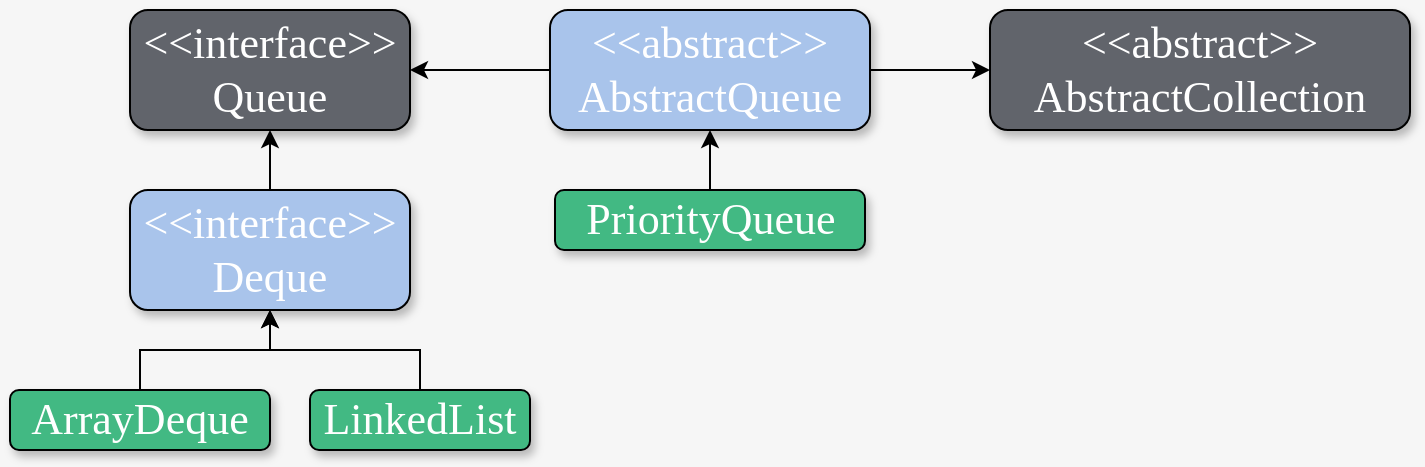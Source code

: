 <mxfile version="13.5.7" type="device"><diagram id="jxCZHsXCfM-JFg_yTCje" name="第 1 页"><mxGraphModel dx="1024" dy="592" grid="1" gridSize="10" guides="1" tooltips="1" connect="1" arrows="1" fold="1" page="1" pageScale="1" pageWidth="827" pageHeight="1169" background="#F6F6F6" math="0" shadow="0"><root><mxCell id="0"/><mxCell id="1" parent="0"/><mxCell id="c62zR44gUDg5TlkGDcy7-1" style="edgeStyle=orthogonalEdgeStyle;rounded=0;orthogonalLoop=1;jettySize=auto;html=1;exitX=1;exitY=0.5;exitDx=0;exitDy=0;entryX=0;entryY=0.5;entryDx=0;entryDy=0;" parent="1" source="c62zR44gUDg5TlkGDcy7-3" target="c62zR44gUDg5TlkGDcy7-5" edge="1"><mxGeometry relative="1" as="geometry"/></mxCell><mxCell id="c62zR44gUDg5TlkGDcy7-2" style="edgeStyle=orthogonalEdgeStyle;rounded=0;orthogonalLoop=1;jettySize=auto;html=1;exitX=0;exitY=0.5;exitDx=0;exitDy=0;entryX=1;entryY=0.5;entryDx=0;entryDy=0;" parent="1" source="c62zR44gUDg5TlkGDcy7-3" target="c62zR44gUDg5TlkGDcy7-4" edge="1"><mxGeometry relative="1" as="geometry"/></mxCell><mxCell id="c62zR44gUDg5TlkGDcy7-3" value="&lt;font style=&quot;font-size: 22px&quot;&gt;&amp;lt;&amp;lt;abstract&amp;gt;&amp;gt;&lt;br&gt;AbstractQueue&lt;/font&gt;" style="text;html=1;strokeColor=#000000;fillColor=#A9C4EB;align=center;verticalAlign=middle;whiteSpace=wrap;rounded=1;shadow=1;fontFamily=Comic Sans MS;fontColor=#FFFFFF;" parent="1" vertex="1"><mxGeometry x="290" y="90" width="160" height="60" as="geometry"/></mxCell><mxCell id="c62zR44gUDg5TlkGDcy7-4" value="&lt;font style=&quot;font-size: 22px&quot;&gt;&amp;lt;&amp;lt;interface&amp;gt;&amp;gt;&lt;br&gt;Queue&lt;/font&gt;" style="text;html=1;strokeColor=#000000;fillColor=#61646B;align=center;verticalAlign=middle;whiteSpace=wrap;rounded=1;shadow=1;fontFamily=Comic Sans MS;fontColor=#FFFFFF;" parent="1" vertex="1"><mxGeometry x="80" y="90" width="140" height="60" as="geometry"/></mxCell><mxCell id="c62zR44gUDg5TlkGDcy7-5" value="&lt;font style=&quot;font-size: 22px&quot;&gt;&amp;lt;&amp;lt;abstract&amp;gt;&amp;gt;&lt;br&gt;AbstractCollection&lt;/font&gt;" style="text;html=1;strokeColor=#000000;fillColor=#61646B;align=center;verticalAlign=middle;whiteSpace=wrap;rounded=1;shadow=1;fontFamily=Comic Sans MS;fontColor=#FFFFFF;" parent="1" vertex="1"><mxGeometry x="510" y="90" width="210" height="60" as="geometry"/></mxCell><mxCell id="c62zR44gUDg5TlkGDcy7-6" style="edgeStyle=orthogonalEdgeStyle;rounded=0;orthogonalLoop=1;jettySize=auto;html=1;exitX=0.5;exitY=0;exitDx=0;exitDy=0;" parent="1" source="c62zR44gUDg5TlkGDcy7-8" target="c62zR44gUDg5TlkGDcy7-3" edge="1"><mxGeometry relative="1" as="geometry"/></mxCell><mxCell id="c62zR44gUDg5TlkGDcy7-8" value="&lt;span style=&quot;font-size: 22px&quot;&gt;PriorityQueue&lt;/span&gt;" style="text;html=1;strokeColor=#000000;fillColor=#42B983;align=center;verticalAlign=middle;whiteSpace=wrap;rounded=1;shadow=1;fontFamily=Comic Sans MS;fontColor=#FFFFFF;" parent="1" vertex="1"><mxGeometry x="292.5" y="180" width="155" height="30" as="geometry"/></mxCell><mxCell id="c62zR44gUDg5TlkGDcy7-34" style="edgeStyle=orthogonalEdgeStyle;rounded=0;orthogonalLoop=1;jettySize=auto;html=1;exitX=0.5;exitY=0;exitDx=0;exitDy=0;" parent="1" source="c62zR44gUDg5TlkGDcy7-29" target="c62zR44gUDg5TlkGDcy7-4" edge="1"><mxGeometry relative="1" as="geometry"/></mxCell><mxCell id="c62zR44gUDg5TlkGDcy7-29" value="&lt;font style=&quot;font-size: 22px&quot;&gt;&amp;lt;&amp;lt;interface&amp;gt;&amp;gt;&lt;br&gt;Deque&lt;/font&gt;" style="text;html=1;strokeColor=#000000;fillColor=#A9C4EB;align=center;verticalAlign=middle;whiteSpace=wrap;rounded=1;shadow=1;fontFamily=Comic Sans MS;fontColor=#FFFFFF;" parent="1" vertex="1"><mxGeometry x="80" y="180" width="140" height="60" as="geometry"/></mxCell><mxCell id="c62zR44gUDg5TlkGDcy7-35" style="edgeStyle=orthogonalEdgeStyle;rounded=0;orthogonalLoop=1;jettySize=auto;html=1;exitX=0.5;exitY=0;exitDx=0;exitDy=0;entryX=0.5;entryY=1;entryDx=0;entryDy=0;" parent="1" source="c62zR44gUDg5TlkGDcy7-30" target="c62zR44gUDg5TlkGDcy7-29" edge="1"><mxGeometry relative="1" as="geometry"/></mxCell><mxCell id="c62zR44gUDg5TlkGDcy7-30" value="&lt;font style=&quot;font-size: 22px&quot;&gt;ArrayDeque&lt;/font&gt;" style="text;html=1;strokeColor=#000000;fillColor=#42B983;align=center;verticalAlign=middle;whiteSpace=wrap;rounded=1;shadow=1;fontFamily=Comic Sans MS;fontColor=#FFFFFF;" parent="1" vertex="1"><mxGeometry x="20" y="280" width="130" height="30" as="geometry"/></mxCell><mxCell id="c62zR44gUDg5TlkGDcy7-36" style="edgeStyle=orthogonalEdgeStyle;rounded=0;orthogonalLoop=1;jettySize=auto;html=1;exitX=0.5;exitY=0;exitDx=0;exitDy=0;" parent="1" source="c62zR44gUDg5TlkGDcy7-31" target="c62zR44gUDg5TlkGDcy7-29" edge="1"><mxGeometry relative="1" as="geometry"/></mxCell><mxCell id="c62zR44gUDg5TlkGDcy7-31" value="&lt;font style=&quot;font-size: 22px&quot;&gt;LinkedList&lt;/font&gt;" style="text;html=1;strokeColor=#000000;fillColor=#42B983;align=center;verticalAlign=middle;whiteSpace=wrap;rounded=1;shadow=1;fontFamily=Comic Sans MS;fontColor=#FFFFFF;" parent="1" vertex="1"><mxGeometry x="170" y="280" width="110" height="30" as="geometry"/></mxCell></root></mxGraphModel></diagram></mxfile>